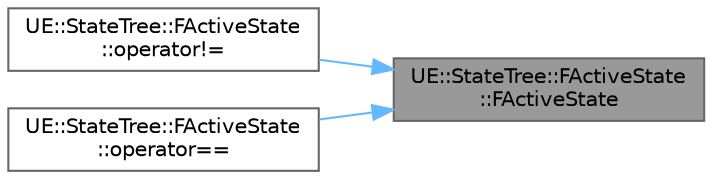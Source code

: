 digraph "UE::StateTree::FActiveState::FActiveState"
{
 // INTERACTIVE_SVG=YES
 // LATEX_PDF_SIZE
  bgcolor="transparent";
  edge [fontname=Helvetica,fontsize=10,labelfontname=Helvetica,labelfontsize=10];
  node [fontname=Helvetica,fontsize=10,shape=box,height=0.2,width=0.4];
  rankdir="RL";
  Node1 [id="Node000001",label="UE::StateTree::FActiveState\l::FActiveState",height=0.2,width=0.4,color="gray40", fillcolor="grey60", style="filled", fontcolor="black",tooltip=" "];
  Node1 -> Node2 [id="edge1_Node000001_Node000002",dir="back",color="steelblue1",style="solid",tooltip=" "];
  Node2 [id="Node000002",label="UE::StateTree::FActiveState\l::operator!=",height=0.2,width=0.4,color="grey40", fillcolor="white", style="filled",URL="$dc/d7f/structUE_1_1StateTree_1_1FActiveState.html#ac48bdf676a9229258cd9f21f5b276ea5",tooltip=" "];
  Node1 -> Node3 [id="edge2_Node000001_Node000003",dir="back",color="steelblue1",style="solid",tooltip=" "];
  Node3 [id="Node000003",label="UE::StateTree::FActiveState\l::operator==",height=0.2,width=0.4,color="grey40", fillcolor="white", style="filled",URL="$dc/d7f/structUE_1_1StateTree_1_1FActiveState.html#a93b91a113cdedd91407553032ccdd779",tooltip=" "];
}
